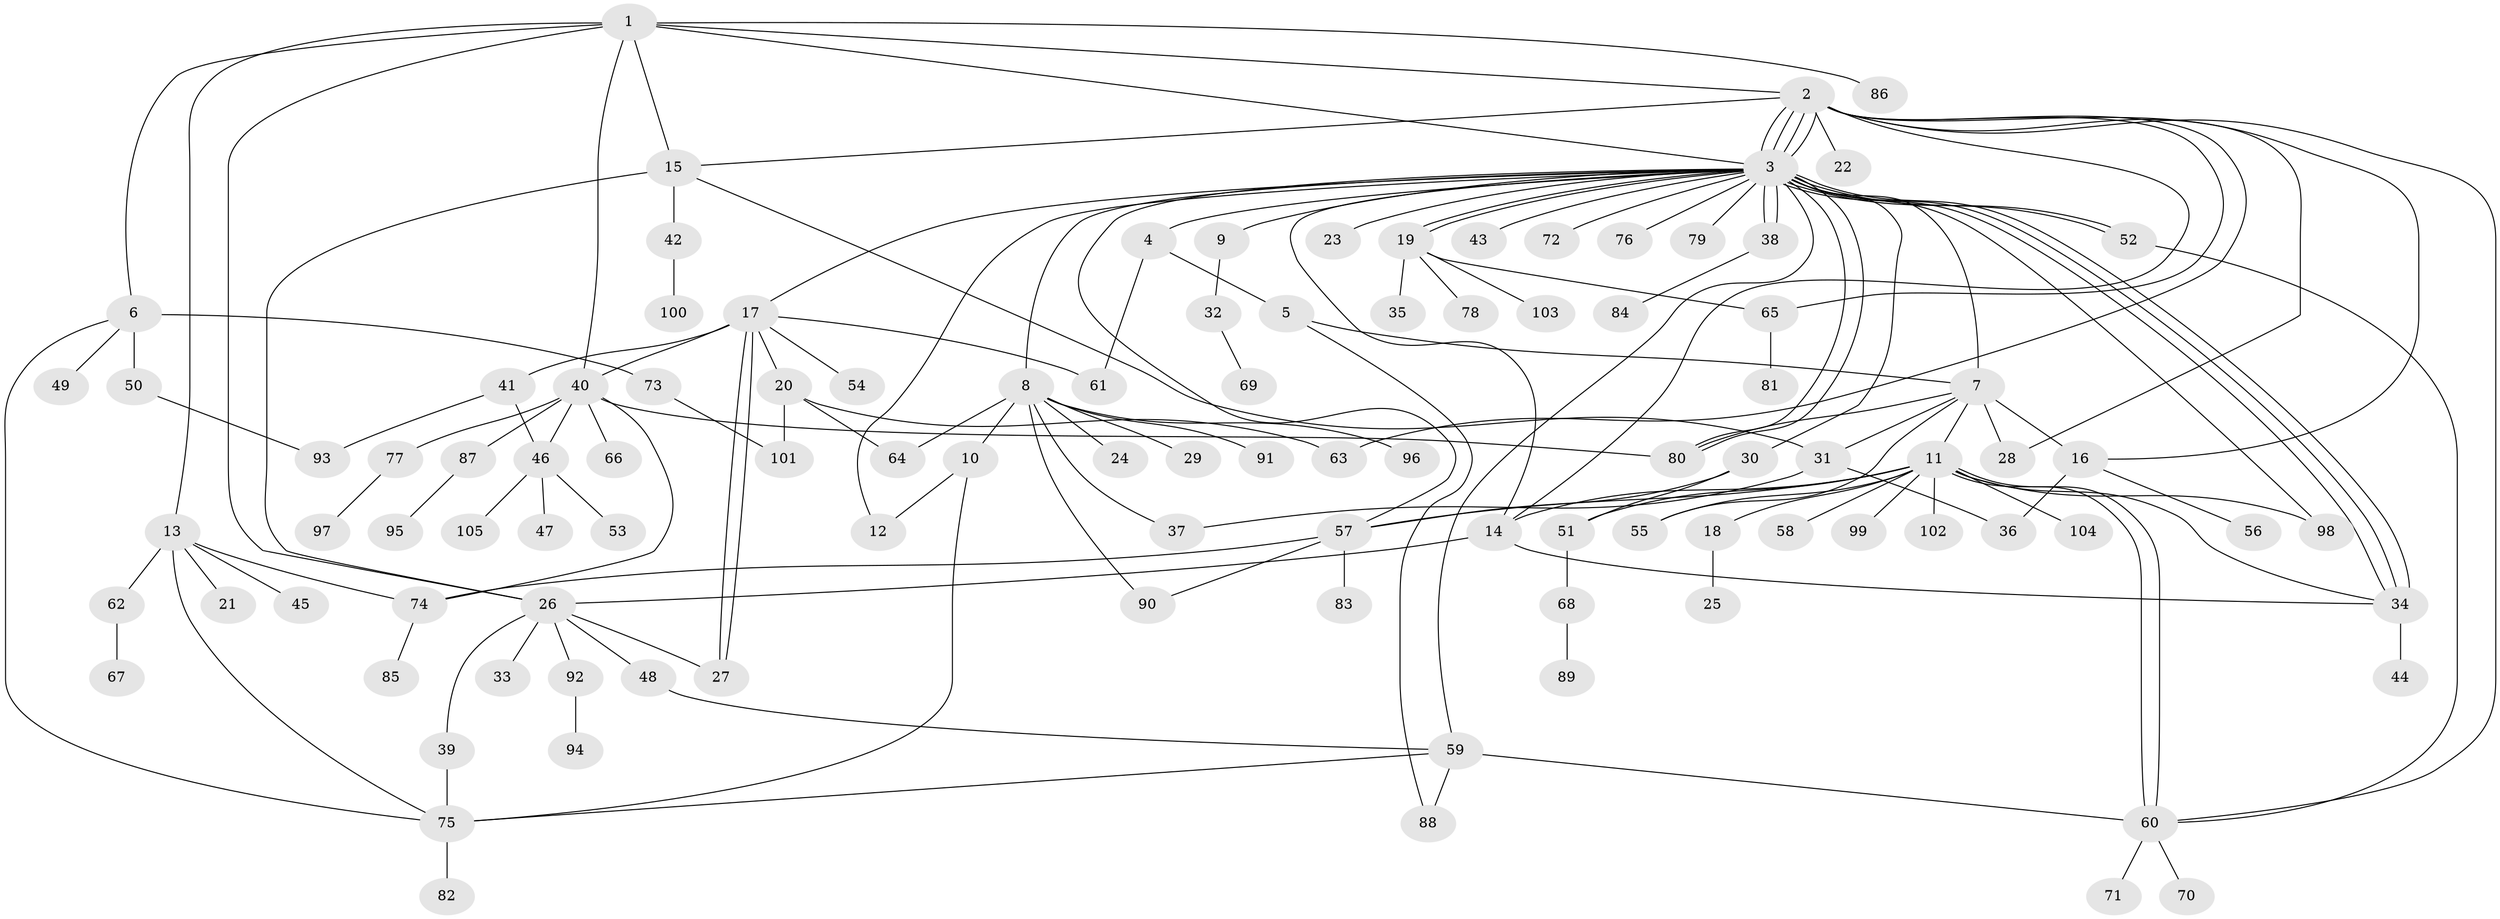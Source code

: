 // coarse degree distribution, {6: 0.04938271604938271, 12: 0.012345679012345678, 31: 0.012345679012345678, 4: 0.08641975308641975, 5: 0.024691358024691357, 9: 0.024691358024691357, 8: 0.024691358024691357, 2: 0.24691358024691357, 3: 0.04938271604938271, 13: 0.012345679012345678, 10: 0.012345679012345678, 7: 0.012345679012345678, 1: 0.43209876543209874}
// Generated by graph-tools (version 1.1) at 2025/41/03/06/25 10:41:48]
// undirected, 105 vertices, 158 edges
graph export_dot {
graph [start="1"]
  node [color=gray90,style=filled];
  1;
  2;
  3;
  4;
  5;
  6;
  7;
  8;
  9;
  10;
  11;
  12;
  13;
  14;
  15;
  16;
  17;
  18;
  19;
  20;
  21;
  22;
  23;
  24;
  25;
  26;
  27;
  28;
  29;
  30;
  31;
  32;
  33;
  34;
  35;
  36;
  37;
  38;
  39;
  40;
  41;
  42;
  43;
  44;
  45;
  46;
  47;
  48;
  49;
  50;
  51;
  52;
  53;
  54;
  55;
  56;
  57;
  58;
  59;
  60;
  61;
  62;
  63;
  64;
  65;
  66;
  67;
  68;
  69;
  70;
  71;
  72;
  73;
  74;
  75;
  76;
  77;
  78;
  79;
  80;
  81;
  82;
  83;
  84;
  85;
  86;
  87;
  88;
  89;
  90;
  91;
  92;
  93;
  94;
  95;
  96;
  97;
  98;
  99;
  100;
  101;
  102;
  103;
  104;
  105;
  1 -- 2;
  1 -- 3;
  1 -- 6;
  1 -- 13;
  1 -- 15;
  1 -- 26;
  1 -- 40;
  1 -- 86;
  2 -- 3;
  2 -- 3;
  2 -- 3;
  2 -- 3;
  2 -- 14;
  2 -- 15;
  2 -- 16;
  2 -- 22;
  2 -- 28;
  2 -- 60;
  2 -- 63;
  2 -- 65;
  3 -- 4;
  3 -- 7;
  3 -- 8;
  3 -- 9;
  3 -- 12;
  3 -- 14;
  3 -- 17;
  3 -- 19;
  3 -- 19;
  3 -- 23;
  3 -- 30;
  3 -- 34;
  3 -- 34;
  3 -- 34;
  3 -- 38;
  3 -- 38;
  3 -- 43;
  3 -- 52;
  3 -- 52;
  3 -- 57;
  3 -- 59;
  3 -- 72;
  3 -- 76;
  3 -- 79;
  3 -- 80;
  3 -- 80;
  3 -- 98;
  4 -- 5;
  4 -- 61;
  5 -- 7;
  5 -- 88;
  6 -- 49;
  6 -- 50;
  6 -- 73;
  6 -- 75;
  7 -- 11;
  7 -- 16;
  7 -- 28;
  7 -- 31;
  7 -- 55;
  7 -- 80;
  8 -- 10;
  8 -- 24;
  8 -- 29;
  8 -- 37;
  8 -- 64;
  8 -- 90;
  8 -- 91;
  8 -- 96;
  9 -- 32;
  10 -- 12;
  10 -- 75;
  11 -- 14;
  11 -- 18;
  11 -- 34;
  11 -- 51;
  11 -- 55;
  11 -- 57;
  11 -- 58;
  11 -- 60;
  11 -- 60;
  11 -- 98;
  11 -- 99;
  11 -- 102;
  11 -- 104;
  13 -- 21;
  13 -- 45;
  13 -- 62;
  13 -- 74;
  13 -- 75;
  14 -- 26;
  14 -- 34;
  15 -- 26;
  15 -- 31;
  15 -- 42;
  16 -- 36;
  16 -- 56;
  17 -- 20;
  17 -- 27;
  17 -- 27;
  17 -- 40;
  17 -- 41;
  17 -- 54;
  17 -- 61;
  18 -- 25;
  19 -- 35;
  19 -- 65;
  19 -- 78;
  19 -- 103;
  20 -- 63;
  20 -- 64;
  20 -- 101;
  26 -- 27;
  26 -- 33;
  26 -- 39;
  26 -- 48;
  26 -- 92;
  30 -- 51;
  30 -- 57;
  31 -- 36;
  31 -- 37;
  32 -- 69;
  34 -- 44;
  38 -- 84;
  39 -- 75;
  40 -- 46;
  40 -- 66;
  40 -- 74;
  40 -- 77;
  40 -- 80;
  40 -- 87;
  41 -- 46;
  41 -- 93;
  42 -- 100;
  46 -- 47;
  46 -- 53;
  46 -- 105;
  48 -- 59;
  50 -- 93;
  51 -- 68;
  52 -- 60;
  57 -- 74;
  57 -- 83;
  57 -- 90;
  59 -- 60;
  59 -- 75;
  59 -- 88;
  60 -- 70;
  60 -- 71;
  62 -- 67;
  65 -- 81;
  68 -- 89;
  73 -- 101;
  74 -- 85;
  75 -- 82;
  77 -- 97;
  87 -- 95;
  92 -- 94;
}
